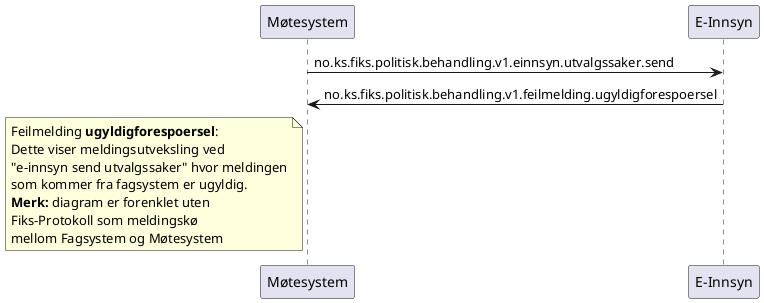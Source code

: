 @startuml
participant Møtesystem as "Møtesystem"
participant EInnsyn as "E-Innsyn"

Møtesystem -> EInnsyn : no.ks.fiks.politisk.behandling.v1.einnsyn.utvalgssaker.send
Møtesystem <- EInnsyn : no.ks.fiks.politisk.behandling.v1.feilmelding.ugyldigforespoersel

note left of Møtesystem
Feilmelding **ugyldigforespoersel**:
Dette viser meldingsutveksling ved
"e-innsyn send utvalgssaker" hvor meldingen
som kommer fra fagsystem er ugyldig.
**Merk:** diagram er forenklet uten
Fiks-Protokoll som meldingskø
mellom Fagsystem og Møtesystem
end note

@enduml